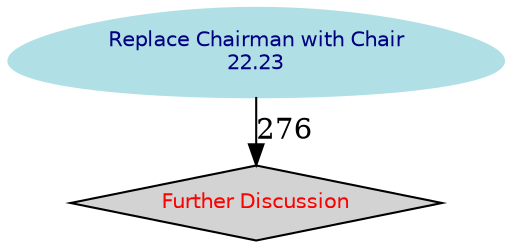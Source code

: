 digraph Results {
  ranksep=0.25;
 "Replace Chairman with Chair\n22.23" [ style="filled" , color="powderblue", shape=egg, fontcolor="NavyBlue", fontname="Helvetica", fontsize=10  ];
 "Replace Chairman with Chair\n22.23" -> "Further Discussion" [ label="276" ];
 "Further Discussion" [ style="filled" , shape=diamond, fontcolor="Red", fontname="Helvetica", fontsize=10  ];
}
